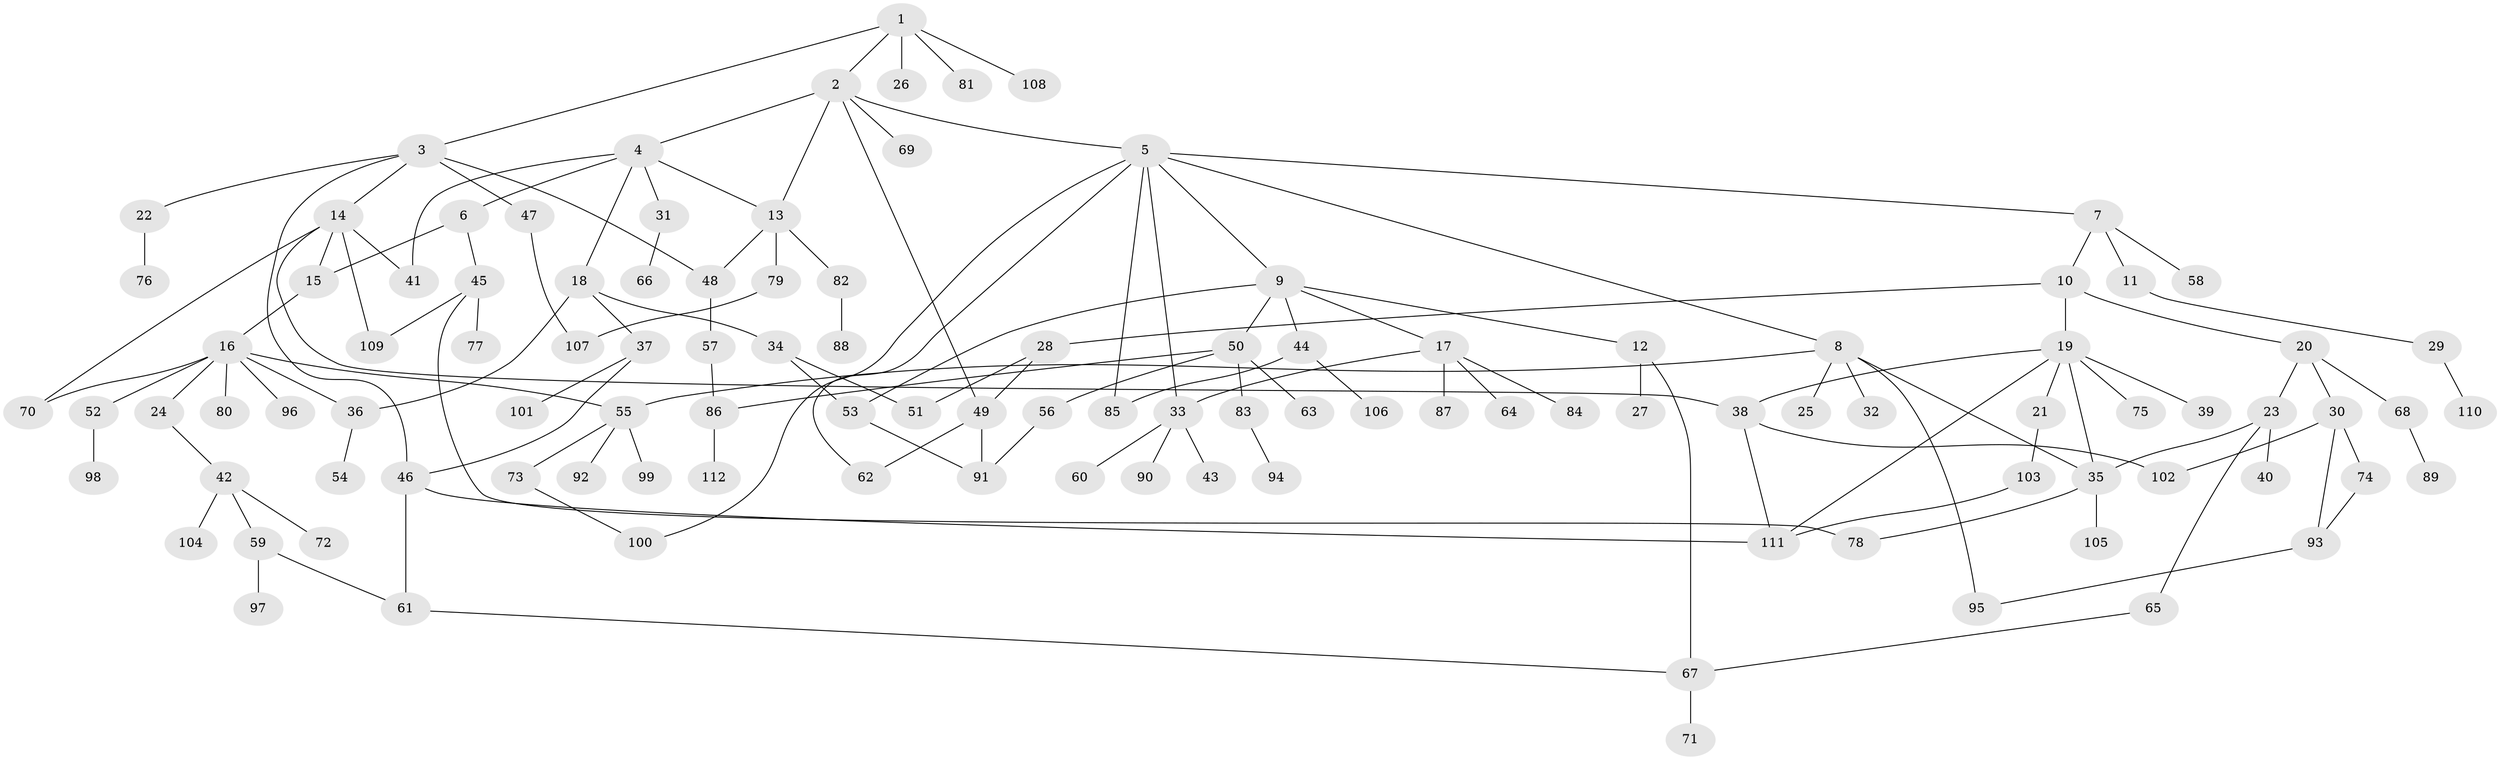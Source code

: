 // Generated by graph-tools (version 1.1) at 2025/01/03/09/25 03:01:07]
// undirected, 112 vertices, 144 edges
graph export_dot {
graph [start="1"]
  node [color=gray90,style=filled];
  1;
  2;
  3;
  4;
  5;
  6;
  7;
  8;
  9;
  10;
  11;
  12;
  13;
  14;
  15;
  16;
  17;
  18;
  19;
  20;
  21;
  22;
  23;
  24;
  25;
  26;
  27;
  28;
  29;
  30;
  31;
  32;
  33;
  34;
  35;
  36;
  37;
  38;
  39;
  40;
  41;
  42;
  43;
  44;
  45;
  46;
  47;
  48;
  49;
  50;
  51;
  52;
  53;
  54;
  55;
  56;
  57;
  58;
  59;
  60;
  61;
  62;
  63;
  64;
  65;
  66;
  67;
  68;
  69;
  70;
  71;
  72;
  73;
  74;
  75;
  76;
  77;
  78;
  79;
  80;
  81;
  82;
  83;
  84;
  85;
  86;
  87;
  88;
  89;
  90;
  91;
  92;
  93;
  94;
  95;
  96;
  97;
  98;
  99;
  100;
  101;
  102;
  103;
  104;
  105;
  106;
  107;
  108;
  109;
  110;
  111;
  112;
  1 -- 2;
  1 -- 3;
  1 -- 26;
  1 -- 81;
  1 -- 108;
  2 -- 4;
  2 -- 5;
  2 -- 49;
  2 -- 69;
  2 -- 13;
  3 -- 14;
  3 -- 22;
  3 -- 46;
  3 -- 47;
  3 -- 48;
  4 -- 6;
  4 -- 13;
  4 -- 18;
  4 -- 31;
  4 -- 41;
  5 -- 7;
  5 -- 8;
  5 -- 9;
  5 -- 85;
  5 -- 100;
  5 -- 33;
  5 -- 62;
  6 -- 15;
  6 -- 45;
  7 -- 10;
  7 -- 11;
  7 -- 58;
  8 -- 25;
  8 -- 32;
  8 -- 95;
  8 -- 35;
  8 -- 55;
  9 -- 12;
  9 -- 17;
  9 -- 44;
  9 -- 50;
  9 -- 53;
  10 -- 19;
  10 -- 20;
  10 -- 28;
  11 -- 29;
  12 -- 27;
  12 -- 67;
  13 -- 79;
  13 -- 82;
  13 -- 48;
  14 -- 38;
  14 -- 41;
  14 -- 109;
  14 -- 15;
  14 -- 70;
  15 -- 16;
  16 -- 24;
  16 -- 52;
  16 -- 55;
  16 -- 70;
  16 -- 80;
  16 -- 96;
  16 -- 36;
  17 -- 33;
  17 -- 64;
  17 -- 84;
  17 -- 87;
  18 -- 34;
  18 -- 36;
  18 -- 37;
  19 -- 21;
  19 -- 35;
  19 -- 38;
  19 -- 39;
  19 -- 75;
  19 -- 111;
  20 -- 23;
  20 -- 30;
  20 -- 68;
  21 -- 103;
  22 -- 76;
  23 -- 40;
  23 -- 65;
  23 -- 35;
  24 -- 42;
  28 -- 51;
  28 -- 49;
  29 -- 110;
  30 -- 74;
  30 -- 93;
  30 -- 102;
  31 -- 66;
  33 -- 43;
  33 -- 60;
  33 -- 90;
  34 -- 51;
  34 -- 53;
  35 -- 105;
  35 -- 78;
  36 -- 54;
  37 -- 101;
  37 -- 46;
  38 -- 102;
  38 -- 111;
  42 -- 59;
  42 -- 72;
  42 -- 104;
  44 -- 106;
  44 -- 85;
  45 -- 77;
  45 -- 78;
  45 -- 109;
  46 -- 111;
  46 -- 61;
  47 -- 107;
  48 -- 57;
  49 -- 62;
  49 -- 91;
  50 -- 56;
  50 -- 63;
  50 -- 83;
  50 -- 86;
  52 -- 98;
  53 -- 91;
  55 -- 73;
  55 -- 92;
  55 -- 99;
  56 -- 91;
  57 -- 86;
  59 -- 61;
  59 -- 97;
  61 -- 67;
  65 -- 67;
  67 -- 71;
  68 -- 89;
  73 -- 100;
  74 -- 93;
  79 -- 107;
  82 -- 88;
  83 -- 94;
  86 -- 112;
  93 -- 95;
  103 -- 111;
}

